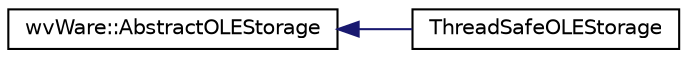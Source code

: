 digraph "类继承关系图"
{
  edge [fontname="Helvetica",fontsize="10",labelfontname="Helvetica",labelfontsize="10"];
  node [fontname="Helvetica",fontsize="10",shape=record];
  rankdir="LR";
  Node0 [label="wvWare::AbstractOLEStorage",height=0.2,width=0.4,color="black", fillcolor="white", style="filled",URL="$classwv_ware_1_1_abstract_o_l_e_storage.html"];
  Node0 -> Node1 [dir="back",color="midnightblue",fontsize="10",style="solid",fontname="Helvetica"];
  Node1 [label="ThreadSafeOLEStorage",height=0.2,width=0.4,color="black", fillcolor="white", style="filled",URL="$class_thread_safe_o_l_e_storage.html"];
}
